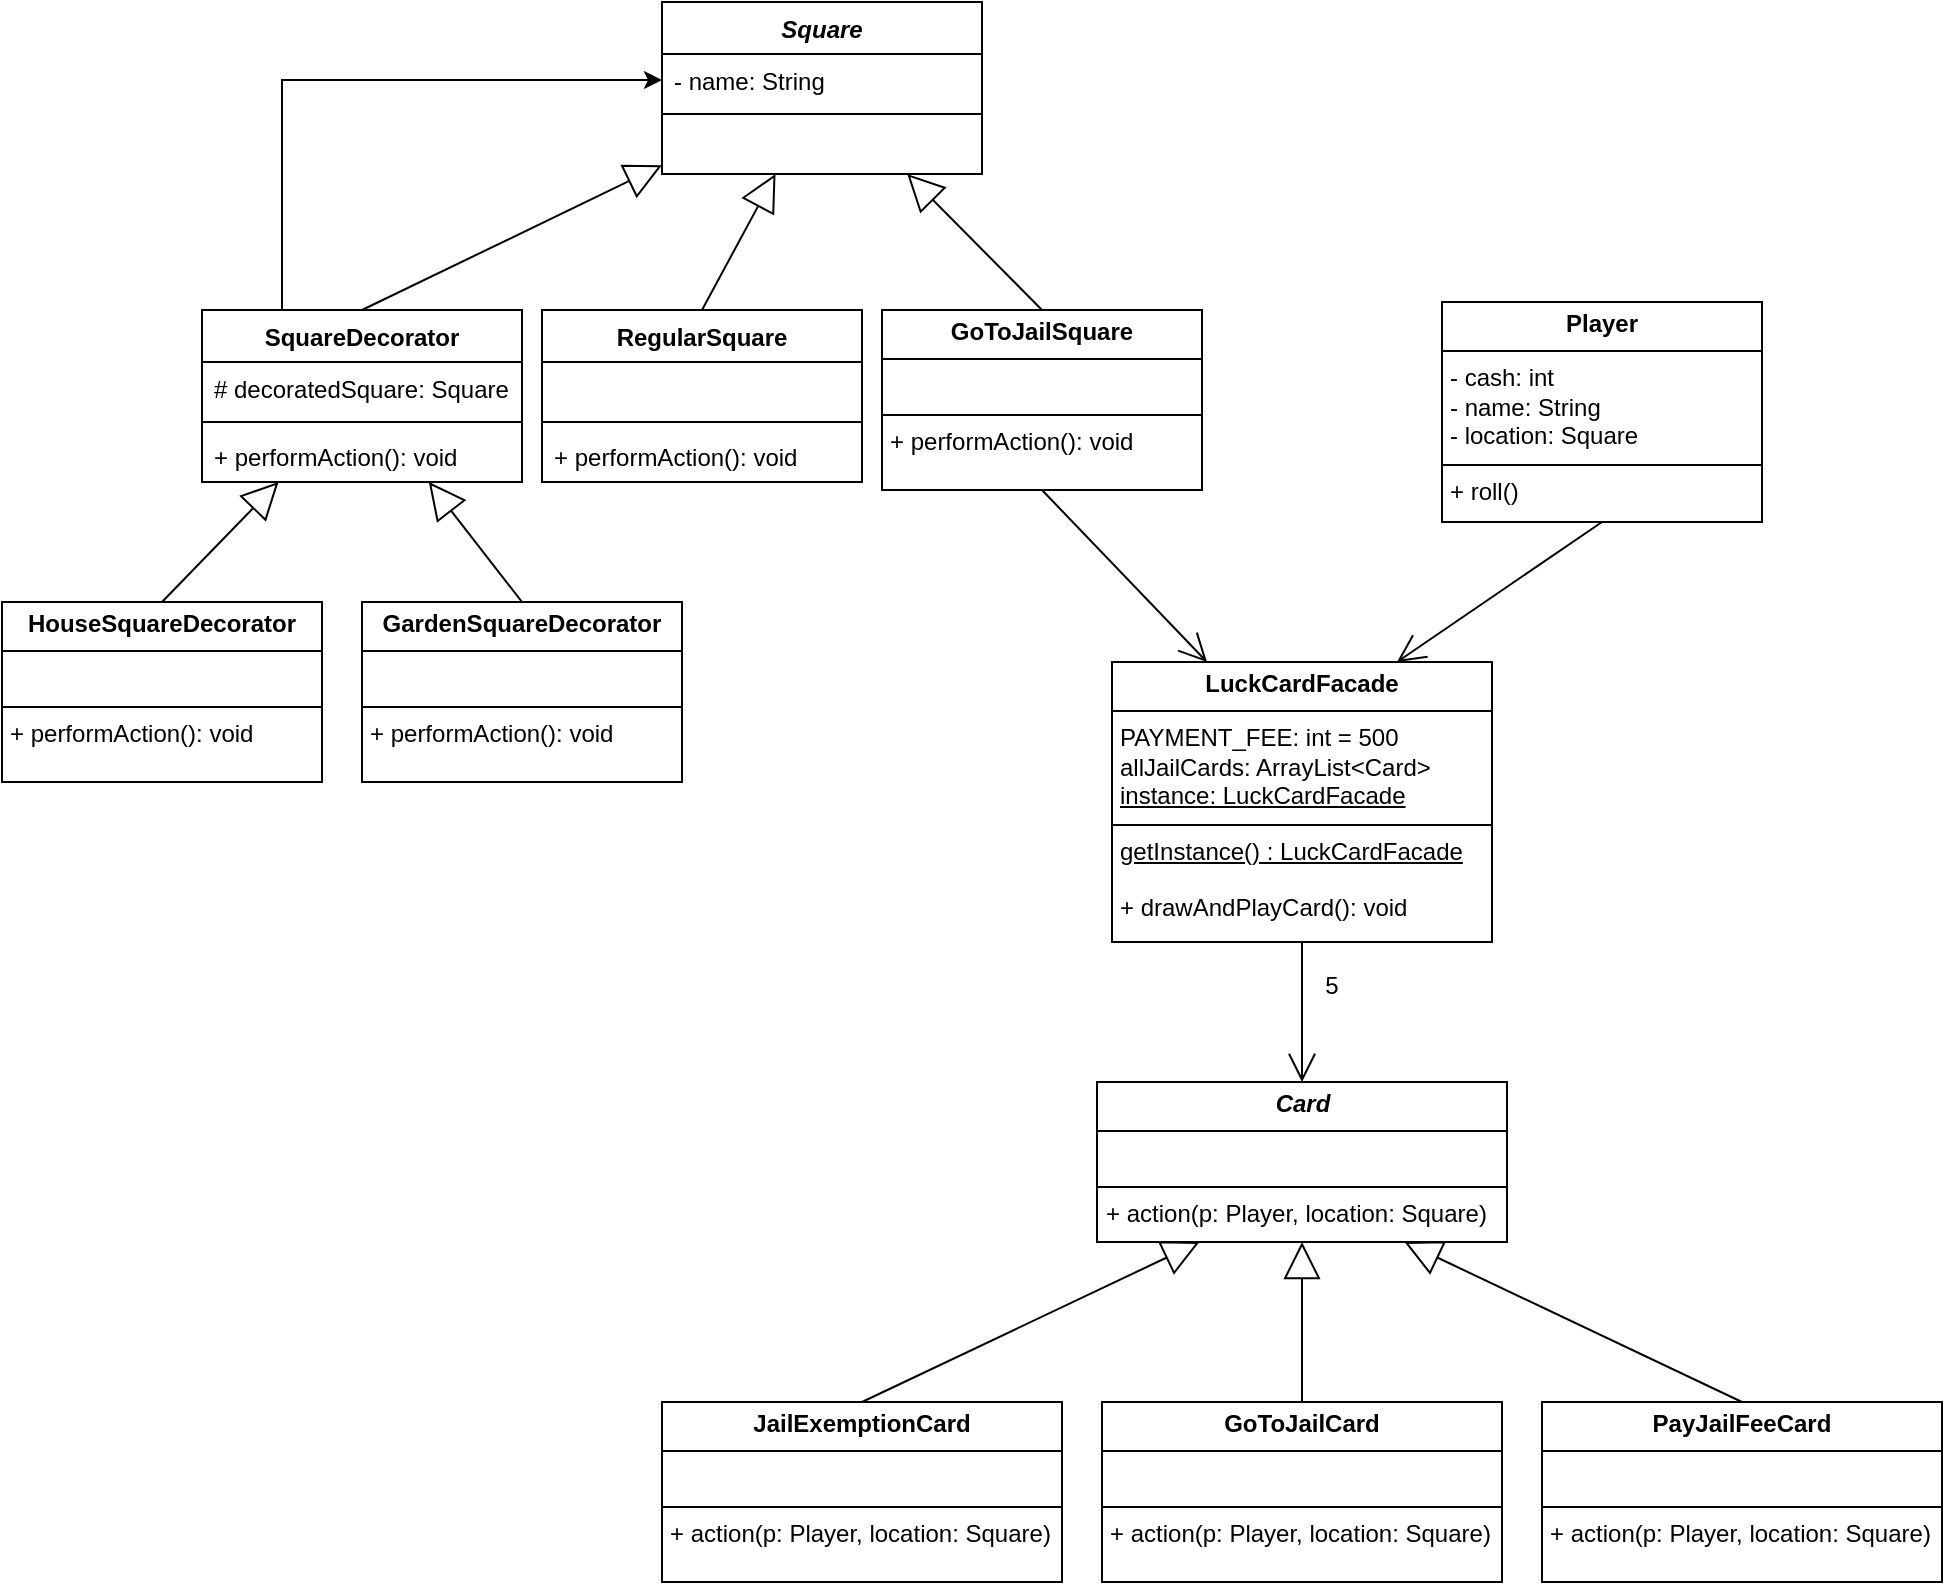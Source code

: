 <mxfile version="26.2.14">
  <diagram name="Page-1" id="rZm3nzIOY3YMmXirlXFj">
    <mxGraphModel dx="2067" dy="1729" grid="1" gridSize="10" guides="1" tooltips="1" connect="1" arrows="1" fold="1" page="1" pageScale="1" pageWidth="850" pageHeight="1100" math="0" shadow="0">
      <root>
        <mxCell id="0" />
        <mxCell id="1" parent="0" />
        <mxCell id="CuZWjzNeIVwX2ycWLZOM-1" value="&lt;p style=&quot;margin:0px;margin-top:4px;text-align:center;&quot;&gt;&lt;b&gt;LuckCardFacade&lt;/b&gt;&lt;/p&gt;&lt;hr size=&quot;1&quot; style=&quot;border-style:solid;&quot;&gt;&lt;p style=&quot;margin:0px;margin-left:4px;&quot;&gt;PAYMENT_FEE: int = 500&lt;/p&gt;&lt;p style=&quot;margin:0px;margin-left:4px;&quot;&gt;allJailCards: ArrayList&amp;lt;Card&amp;gt;&lt;/p&gt;&lt;p style=&quot;margin:0px;margin-left:4px;&quot;&gt;&lt;u&gt;instance: LuckCardFacade&lt;/u&gt;&lt;/p&gt;&lt;hr size=&quot;1&quot; style=&quot;border-style:solid;&quot;&gt;&lt;p style=&quot;margin:0px;margin-left:4px;&quot;&gt;&lt;u&gt;getInstance() : LuckCardFacade&lt;/u&gt;&lt;/p&gt;&lt;p style=&quot;margin:0px;margin-left:4px;&quot;&gt;&lt;br&gt;&lt;/p&gt;&lt;p style=&quot;margin:0px;margin-left:4px;&quot;&gt;+ drawAndPlayCard(): void&lt;/p&gt;" style="verticalAlign=top;align=left;overflow=fill;html=1;whiteSpace=wrap;" parent="1" vertex="1">
          <mxGeometry x="285" y="290" width="190" height="140" as="geometry" />
        </mxCell>
        <mxCell id="CuZWjzNeIVwX2ycWLZOM-2" value="&lt;p style=&quot;margin:0px;margin-top:4px;text-align:center;&quot;&gt;&lt;b&gt;GoToJailSquare&lt;/b&gt;&lt;/p&gt;&lt;hr size=&quot;1&quot; style=&quot;border-style:solid;&quot;&gt;&lt;p style=&quot;margin:0px;margin-left:4px;&quot;&gt;&lt;br&gt;&lt;/p&gt;&lt;hr size=&quot;1&quot; style=&quot;border-style:solid;&quot;&gt;&lt;p style=&quot;margin:0px;margin-left:4px;&quot;&gt;+ performAction(): void&lt;/p&gt;" style="verticalAlign=top;align=left;overflow=fill;html=1;whiteSpace=wrap;" parent="1" vertex="1">
          <mxGeometry x="170" y="114" width="160" height="90" as="geometry" />
        </mxCell>
        <mxCell id="CuZWjzNeIVwX2ycWLZOM-3" value="&lt;p style=&quot;margin:0px;margin-top:4px;text-align:center;&quot;&gt;&lt;b&gt;Player&lt;/b&gt;&lt;/p&gt;&lt;hr size=&quot;1&quot; style=&quot;border-style:solid;&quot;&gt;&lt;p style=&quot;margin:0px;margin-left:4px;&quot;&gt;- cash: int&lt;/p&gt;&lt;p style=&quot;margin:0px;margin-left:4px;&quot;&gt;- name: String&lt;/p&gt;&lt;p style=&quot;margin:0px;margin-left:4px;&quot;&gt;- location: Square&lt;/p&gt;&lt;hr size=&quot;1&quot; style=&quot;border-style:solid;&quot;&gt;&lt;p style=&quot;margin:0px;margin-left:4px;&quot;&gt;+ roll()&lt;/p&gt;&lt;p style=&quot;margin:0px;margin-left:4px;&quot;&gt;&lt;br&gt;&lt;/p&gt;" style="verticalAlign=top;align=left;overflow=fill;html=1;whiteSpace=wrap;" parent="1" vertex="1">
          <mxGeometry x="450" y="110" width="160" height="110" as="geometry" />
        </mxCell>
        <mxCell id="CuZWjzNeIVwX2ycWLZOM-4" value="" style="endArrow=open;endFill=1;endSize=12;html=1;rounded=0;exitX=0.5;exitY=1;exitDx=0;exitDy=0;entryX=0.25;entryY=0;entryDx=0;entryDy=0;" parent="1" source="CuZWjzNeIVwX2ycWLZOM-2" target="CuZWjzNeIVwX2ycWLZOM-1" edge="1">
          <mxGeometry width="160" relative="1" as="geometry">
            <mxPoint x="350" y="260" as="sourcePoint" />
            <mxPoint x="510" y="260" as="targetPoint" />
          </mxGeometry>
        </mxCell>
        <mxCell id="CuZWjzNeIVwX2ycWLZOM-5" value="&lt;p style=&quot;margin:0px;margin-top:4px;text-align:center;&quot;&gt;&lt;b&gt;&lt;i&gt;Card&lt;/i&gt;&lt;/b&gt;&lt;/p&gt;&lt;hr size=&quot;1&quot; style=&quot;border-style:solid;&quot;&gt;&lt;p style=&quot;margin:0px;margin-left:4px;&quot;&gt;&lt;br&gt;&lt;/p&gt;&lt;hr size=&quot;1&quot; style=&quot;border-style:solid;&quot;&gt;&lt;p style=&quot;margin:0px;margin-left:4px;&quot;&gt;+ action(p: Player, location: Square)&lt;/p&gt;" style="verticalAlign=top;align=left;overflow=fill;html=1;whiteSpace=wrap;" parent="1" vertex="1">
          <mxGeometry x="277.5" y="500" width="205" height="80" as="geometry" />
        </mxCell>
        <mxCell id="CuZWjzNeIVwX2ycWLZOM-6" value="&lt;p style=&quot;margin:0px;margin-top:4px;text-align:center;&quot;&gt;&lt;b&gt;PayJailFeeCard&lt;/b&gt;&lt;/p&gt;&lt;hr size=&quot;1&quot; style=&quot;border-style:solid;&quot;&gt;&lt;p style=&quot;margin:0px;margin-left:4px;&quot;&gt;&lt;br&gt;&lt;/p&gt;&lt;hr size=&quot;1&quot; style=&quot;border-style:solid;&quot;&gt;&lt;p style=&quot;margin:0px;margin-left:4px;&quot;&gt;+ action(p: Player, location: Square)&lt;/p&gt;" style="verticalAlign=top;align=left;overflow=fill;html=1;whiteSpace=wrap;" parent="1" vertex="1">
          <mxGeometry x="500" y="660" width="200" height="90" as="geometry" />
        </mxCell>
        <mxCell id="CuZWjzNeIVwX2ycWLZOM-7" value="&lt;p style=&quot;margin:0px;margin-top:4px;text-align:center;&quot;&gt;&lt;b&gt;GoToJailCard&lt;/b&gt;&lt;/p&gt;&lt;hr size=&quot;1&quot; style=&quot;border-style:solid;&quot;&gt;&lt;p style=&quot;margin:0px;margin-left:4px;&quot;&gt;&lt;br&gt;&lt;/p&gt;&lt;hr size=&quot;1&quot; style=&quot;border-style:solid;&quot;&gt;&lt;p style=&quot;margin:0px;margin-left:4px;&quot;&gt;+ action(p: Player, location: Square)&lt;/p&gt;" style="verticalAlign=top;align=left;overflow=fill;html=1;whiteSpace=wrap;" parent="1" vertex="1">
          <mxGeometry x="280" y="660" width="200" height="90" as="geometry" />
        </mxCell>
        <mxCell id="CuZWjzNeIVwX2ycWLZOM-8" value="&lt;p style=&quot;margin:0px;margin-top:4px;text-align:center;&quot;&gt;&lt;b&gt;JailExemptionCard&lt;/b&gt;&lt;/p&gt;&lt;hr size=&quot;1&quot; style=&quot;border-style:solid;&quot;&gt;&lt;p style=&quot;margin:0px;margin-left:4px;&quot;&gt;&lt;br&gt;&lt;/p&gt;&lt;hr size=&quot;1&quot; style=&quot;border-style:solid;&quot;&gt;&lt;p style=&quot;margin:0px;margin-left:4px;&quot;&gt;+ action(p: Player, location: Square)&lt;/p&gt;" style="verticalAlign=top;align=left;overflow=fill;html=1;whiteSpace=wrap;" parent="1" vertex="1">
          <mxGeometry x="60" y="660" width="200" height="90" as="geometry" />
        </mxCell>
        <mxCell id="lha500jNBb7RraPARuWA-2" value="" style="endArrow=open;endFill=1;endSize=12;html=1;rounded=0;exitX=0.5;exitY=1;exitDx=0;exitDy=0;entryX=0.75;entryY=0;entryDx=0;entryDy=0;" parent="1" source="CuZWjzNeIVwX2ycWLZOM-3" target="CuZWjzNeIVwX2ycWLZOM-1" edge="1">
          <mxGeometry width="160" relative="1" as="geometry">
            <mxPoint x="330" y="190" as="sourcePoint" />
            <mxPoint x="420" y="280" as="targetPoint" />
          </mxGeometry>
        </mxCell>
        <mxCell id="lha500jNBb7RraPARuWA-4" value="" style="endArrow=open;endFill=1;endSize=12;html=1;rounded=0;exitX=0.5;exitY=1;exitDx=0;exitDy=0;entryX=0.5;entryY=0;entryDx=0;entryDy=0;" parent="1" source="CuZWjzNeIVwX2ycWLZOM-1" target="CuZWjzNeIVwX2ycWLZOM-5" edge="1">
          <mxGeometry width="160" relative="1" as="geometry">
            <mxPoint x="312" y="430" as="sourcePoint" />
            <mxPoint x="210" y="520" as="targetPoint" />
          </mxGeometry>
        </mxCell>
        <mxCell id="CuZWjzNeIVwX2ycWLZOM-10" value="&lt;div&gt;&lt;br&gt;&lt;/div&gt;&lt;div&gt;&lt;br&gt;&lt;/div&gt;" style="endArrow=block;endSize=16;endFill=0;html=1;rounded=0;exitX=0.5;exitY=0;exitDx=0;exitDy=0;entryX=0.5;entryY=1;entryDx=0;entryDy=0;" parent="1" source="CuZWjzNeIVwX2ycWLZOM-7" target="CuZWjzNeIVwX2ycWLZOM-5" edge="1">
          <mxGeometry width="160" relative="1" as="geometry">
            <mxPoint x="350" y="550" as="sourcePoint" />
            <mxPoint x="510" y="550" as="targetPoint" />
          </mxGeometry>
        </mxCell>
        <mxCell id="lha500jNBb7RraPARuWA-5" value="&lt;div&gt;&lt;br&gt;&lt;/div&gt;&lt;div&gt;&lt;br&gt;&lt;/div&gt;" style="endArrow=block;endSize=16;endFill=0;html=1;rounded=0;exitX=0.5;exitY=0;exitDx=0;exitDy=0;entryX=0.25;entryY=1;entryDx=0;entryDy=0;" parent="1" source="CuZWjzNeIVwX2ycWLZOM-8" target="CuZWjzNeIVwX2ycWLZOM-5" edge="1">
          <mxGeometry width="160" relative="1" as="geometry">
            <mxPoint x="210" y="640" as="sourcePoint" />
            <mxPoint x="210" y="500" as="targetPoint" />
          </mxGeometry>
        </mxCell>
        <mxCell id="lha500jNBb7RraPARuWA-6" value="&lt;div&gt;&lt;br&gt;&lt;/div&gt;&lt;div&gt;&lt;br&gt;&lt;/div&gt;" style="endArrow=block;endSize=16;endFill=0;html=1;rounded=0;exitX=0.5;exitY=0;exitDx=0;exitDy=0;entryX=0.75;entryY=1;entryDx=0;entryDy=0;" parent="1" source="CuZWjzNeIVwX2ycWLZOM-6" target="CuZWjzNeIVwX2ycWLZOM-5" edge="1">
          <mxGeometry width="160" relative="1" as="geometry">
            <mxPoint x="210" y="670" as="sourcePoint" />
            <mxPoint x="343" y="550" as="targetPoint" />
          </mxGeometry>
        </mxCell>
        <mxCell id="lha500jNBb7RraPARuWA-7" value="5" style="text;html=1;align=center;verticalAlign=middle;whiteSpace=wrap;rounded=0;" parent="1" vertex="1">
          <mxGeometry x="365" y="437" width="60" height="30" as="geometry" />
        </mxCell>
        <mxCell id="dywf225_mGcsZnPaBIbZ-1" value="RegularSquare" style="swimlane;fontStyle=1;align=center;verticalAlign=top;childLayout=stackLayout;horizontal=1;startSize=26;horizontalStack=0;resizeParent=1;resizeParentMax=0;resizeLast=0;collapsible=1;marginBottom=0;whiteSpace=wrap;html=1;" vertex="1" parent="1">
          <mxGeometry y="114" width="160" height="86" as="geometry" />
        </mxCell>
        <mxCell id="dywf225_mGcsZnPaBIbZ-2" value="&lt;div&gt;&lt;br&gt;&lt;/div&gt;&lt;div&gt;&lt;br&gt;&lt;/div&gt;" style="text;strokeColor=none;fillColor=none;align=left;verticalAlign=top;spacingLeft=4;spacingRight=4;overflow=hidden;rotatable=0;points=[[0,0.5],[1,0.5]];portConstraint=eastwest;whiteSpace=wrap;html=1;" vertex="1" parent="dywf225_mGcsZnPaBIbZ-1">
          <mxGeometry y="26" width="160" height="26" as="geometry" />
        </mxCell>
        <mxCell id="dywf225_mGcsZnPaBIbZ-3" value="" style="line;strokeWidth=1;fillColor=none;align=left;verticalAlign=middle;spacingTop=-1;spacingLeft=3;spacingRight=3;rotatable=0;labelPosition=right;points=[];portConstraint=eastwest;strokeColor=inherit;" vertex="1" parent="dywf225_mGcsZnPaBIbZ-1">
          <mxGeometry y="52" width="160" height="8" as="geometry" />
        </mxCell>
        <mxCell id="dywf225_mGcsZnPaBIbZ-4" value="+ performAction(): void" style="text;strokeColor=none;fillColor=none;align=left;verticalAlign=top;spacingLeft=4;spacingRight=4;overflow=hidden;rotatable=0;points=[[0,0.5],[1,0.5]];portConstraint=eastwest;whiteSpace=wrap;html=1;" vertex="1" parent="dywf225_mGcsZnPaBIbZ-1">
          <mxGeometry y="60" width="160" height="26" as="geometry" />
        </mxCell>
        <mxCell id="3flVs-HdjGyr3LIoepE9-1" value="&lt;i&gt;Square&lt;/i&gt;" style="swimlane;fontStyle=1;align=center;verticalAlign=top;childLayout=stackLayout;horizontal=1;startSize=26;horizontalStack=0;resizeParent=1;resizeParentMax=0;resizeLast=0;collapsible=1;marginBottom=0;whiteSpace=wrap;html=1;" vertex="1" parent="1">
          <mxGeometry x="60" y="-40" width="160" height="86" as="geometry" />
        </mxCell>
        <mxCell id="3flVs-HdjGyr3LIoepE9-2" value="- name: String" style="text;strokeColor=none;fillColor=none;align=left;verticalAlign=top;spacingLeft=4;spacingRight=4;overflow=hidden;rotatable=0;points=[[0,0.5],[1,0.5]];portConstraint=eastwest;whiteSpace=wrap;html=1;" vertex="1" parent="3flVs-HdjGyr3LIoepE9-1">
          <mxGeometry y="26" width="160" height="26" as="geometry" />
        </mxCell>
        <mxCell id="3flVs-HdjGyr3LIoepE9-3" value="" style="line;strokeWidth=1;fillColor=none;align=left;verticalAlign=middle;spacingTop=-1;spacingLeft=3;spacingRight=3;rotatable=0;labelPosition=right;points=[];portConstraint=eastwest;strokeColor=inherit;" vertex="1" parent="3flVs-HdjGyr3LIoepE9-1">
          <mxGeometry y="52" width="160" height="8" as="geometry" />
        </mxCell>
        <mxCell id="3flVs-HdjGyr3LIoepE9-4" value="&lt;br&gt;&lt;div&gt;&lt;br&gt;&lt;/div&gt;" style="text;strokeColor=none;fillColor=none;align=left;verticalAlign=top;spacingLeft=4;spacingRight=4;overflow=hidden;rotatable=0;points=[[0,0.5],[1,0.5]];portConstraint=eastwest;whiteSpace=wrap;html=1;" vertex="1" parent="3flVs-HdjGyr3LIoepE9-1">
          <mxGeometry y="60" width="160" height="26" as="geometry" />
        </mxCell>
        <mxCell id="3flVs-HdjGyr3LIoepE9-5" value="&lt;div&gt;&lt;br&gt;&lt;/div&gt;&lt;div&gt;&lt;br&gt;&lt;/div&gt;" style="endArrow=block;endSize=16;endFill=0;html=1;rounded=0;exitX=0.5;exitY=0;exitDx=0;exitDy=0;" edge="1" parent="1" source="dywf225_mGcsZnPaBIbZ-1" target="3flVs-HdjGyr3LIoepE9-1">
          <mxGeometry width="160" relative="1" as="geometry">
            <mxPoint x="-10" y="160" as="sourcePoint" />
            <mxPoint x="133" y="40" as="targetPoint" />
          </mxGeometry>
        </mxCell>
        <mxCell id="3flVs-HdjGyr3LIoepE9-6" value="&lt;div&gt;&lt;br&gt;&lt;/div&gt;&lt;div&gt;&lt;br&gt;&lt;/div&gt;" style="endArrow=block;endSize=16;endFill=0;html=1;rounded=0;exitX=0.5;exitY=0;exitDx=0;exitDy=0;" edge="1" parent="1" source="CuZWjzNeIVwX2ycWLZOM-2" target="3flVs-HdjGyr3LIoepE9-1">
          <mxGeometry width="160" relative="1" as="geometry">
            <mxPoint x="40" y="120" as="sourcePoint" />
            <mxPoint x="106" y="56" as="targetPoint" />
          </mxGeometry>
        </mxCell>
        <mxCell id="0H_vfjZ2aVNnh6cEB_UE-6" style="edgeStyle=orthogonalEdgeStyle;rounded=0;orthogonalLoop=1;jettySize=auto;html=1;entryX=0;entryY=0.5;entryDx=0;entryDy=0;" edge="1" parent="1" source="0H_vfjZ2aVNnh6cEB_UE-1" target="3flVs-HdjGyr3LIoepE9-2">
          <mxGeometry relative="1" as="geometry">
            <Array as="points">
              <mxPoint x="-130" y="-1" />
            </Array>
          </mxGeometry>
        </mxCell>
        <mxCell id="0H_vfjZ2aVNnh6cEB_UE-1" value="SquareDecorator" style="swimlane;fontStyle=1;align=center;verticalAlign=top;childLayout=stackLayout;horizontal=1;startSize=26;horizontalStack=0;resizeParent=1;resizeParentMax=0;resizeLast=0;collapsible=1;marginBottom=0;whiteSpace=wrap;html=1;" vertex="1" parent="1">
          <mxGeometry x="-170" y="114" width="160" height="86" as="geometry" />
        </mxCell>
        <mxCell id="0H_vfjZ2aVNnh6cEB_UE-2" value="# decoratedSquare: Square" style="text;strokeColor=none;fillColor=none;align=left;verticalAlign=top;spacingLeft=4;spacingRight=4;overflow=hidden;rotatable=0;points=[[0,0.5],[1,0.5]];portConstraint=eastwest;whiteSpace=wrap;html=1;" vertex="1" parent="0H_vfjZ2aVNnh6cEB_UE-1">
          <mxGeometry y="26" width="160" height="26" as="geometry" />
        </mxCell>
        <mxCell id="0H_vfjZ2aVNnh6cEB_UE-3" value="" style="line;strokeWidth=1;fillColor=none;align=left;verticalAlign=middle;spacingTop=-1;spacingLeft=3;spacingRight=3;rotatable=0;labelPosition=right;points=[];portConstraint=eastwest;strokeColor=inherit;" vertex="1" parent="0H_vfjZ2aVNnh6cEB_UE-1">
          <mxGeometry y="52" width="160" height="8" as="geometry" />
        </mxCell>
        <mxCell id="0H_vfjZ2aVNnh6cEB_UE-4" value="+ performAction(): void" style="text;strokeColor=none;fillColor=none;align=left;verticalAlign=top;spacingLeft=4;spacingRight=4;overflow=hidden;rotatable=0;points=[[0,0.5],[1,0.5]];portConstraint=eastwest;whiteSpace=wrap;html=1;" vertex="1" parent="0H_vfjZ2aVNnh6cEB_UE-1">
          <mxGeometry y="60" width="160" height="26" as="geometry" />
        </mxCell>
        <mxCell id="0H_vfjZ2aVNnh6cEB_UE-5" value="&lt;div&gt;&lt;br&gt;&lt;/div&gt;&lt;div&gt;&lt;br&gt;&lt;/div&gt;" style="endArrow=block;endSize=16;endFill=0;html=1;rounded=0;exitX=0.5;exitY=0;exitDx=0;exitDy=0;" edge="1" parent="1" source="0H_vfjZ2aVNnh6cEB_UE-1" target="3flVs-HdjGyr3LIoepE9-1">
          <mxGeometry width="160" relative="1" as="geometry">
            <mxPoint x="-116" y="114" as="sourcePoint" />
            <mxPoint x="-50" y="50" as="targetPoint" />
          </mxGeometry>
        </mxCell>
        <mxCell id="nr41Pnm45YckjsdHgXwq-1" value="&lt;p style=&quot;margin:0px;margin-top:4px;text-align:center;&quot;&gt;&lt;b&gt;HouseSquareDecorator&lt;/b&gt;&lt;/p&gt;&lt;hr size=&quot;1&quot; style=&quot;border-style:solid;&quot;&gt;&lt;p style=&quot;margin:0px;margin-left:4px;&quot;&gt;&lt;br&gt;&lt;/p&gt;&lt;hr size=&quot;1&quot; style=&quot;border-style:solid;&quot;&gt;&lt;p style=&quot;margin:0px;margin-left:4px;&quot;&gt;+ performAction(): void&lt;/p&gt;" style="verticalAlign=top;align=left;overflow=fill;html=1;whiteSpace=wrap;" vertex="1" parent="1">
          <mxGeometry x="-270" y="260" width="160" height="90" as="geometry" />
        </mxCell>
        <mxCell id="p-WfCu24dIDJkdqRGuj4-1" value="&lt;p style=&quot;margin:0px;margin-top:4px;text-align:center;&quot;&gt;&lt;b&gt;GardenSquareDecorator&lt;/b&gt;&lt;/p&gt;&lt;hr size=&quot;1&quot; style=&quot;border-style:solid;&quot;&gt;&lt;p style=&quot;margin:0px;margin-left:4px;&quot;&gt;&lt;br&gt;&lt;/p&gt;&lt;hr size=&quot;1&quot; style=&quot;border-style:solid;&quot;&gt;&lt;p style=&quot;margin:0px;margin-left:4px;&quot;&gt;+ performAction(): void&lt;/p&gt;" style="verticalAlign=top;align=left;overflow=fill;html=1;whiteSpace=wrap;" vertex="1" parent="1">
          <mxGeometry x="-90" y="260" width="160" height="90" as="geometry" />
        </mxCell>
        <mxCell id="p-WfCu24dIDJkdqRGuj4-2" value="&lt;div&gt;&lt;br&gt;&lt;/div&gt;&lt;div&gt;&lt;br&gt;&lt;/div&gt;" style="endArrow=block;endSize=16;endFill=0;html=1;rounded=0;exitX=0.5;exitY=0;exitDx=0;exitDy=0;" edge="1" parent="1" source="nr41Pnm45YckjsdHgXwq-1" target="0H_vfjZ2aVNnh6cEB_UE-1">
          <mxGeometry width="160" relative="1" as="geometry">
            <mxPoint x="-200" y="223" as="sourcePoint" />
            <mxPoint x="-50" y="151" as="targetPoint" />
          </mxGeometry>
        </mxCell>
        <mxCell id="p-WfCu24dIDJkdqRGuj4-3" value="&lt;div&gt;&lt;br&gt;&lt;/div&gt;&lt;div&gt;&lt;br&gt;&lt;/div&gt;" style="endArrow=block;endSize=16;endFill=0;html=1;rounded=0;exitX=0.5;exitY=0;exitDx=0;exitDy=0;" edge="1" parent="1" source="p-WfCu24dIDJkdqRGuj4-1" target="0H_vfjZ2aVNnh6cEB_UE-1">
          <mxGeometry width="160" relative="1" as="geometry">
            <mxPoint x="-180" y="270" as="sourcePoint" />
            <mxPoint x="-122" y="210" as="targetPoint" />
          </mxGeometry>
        </mxCell>
      </root>
    </mxGraphModel>
  </diagram>
</mxfile>
